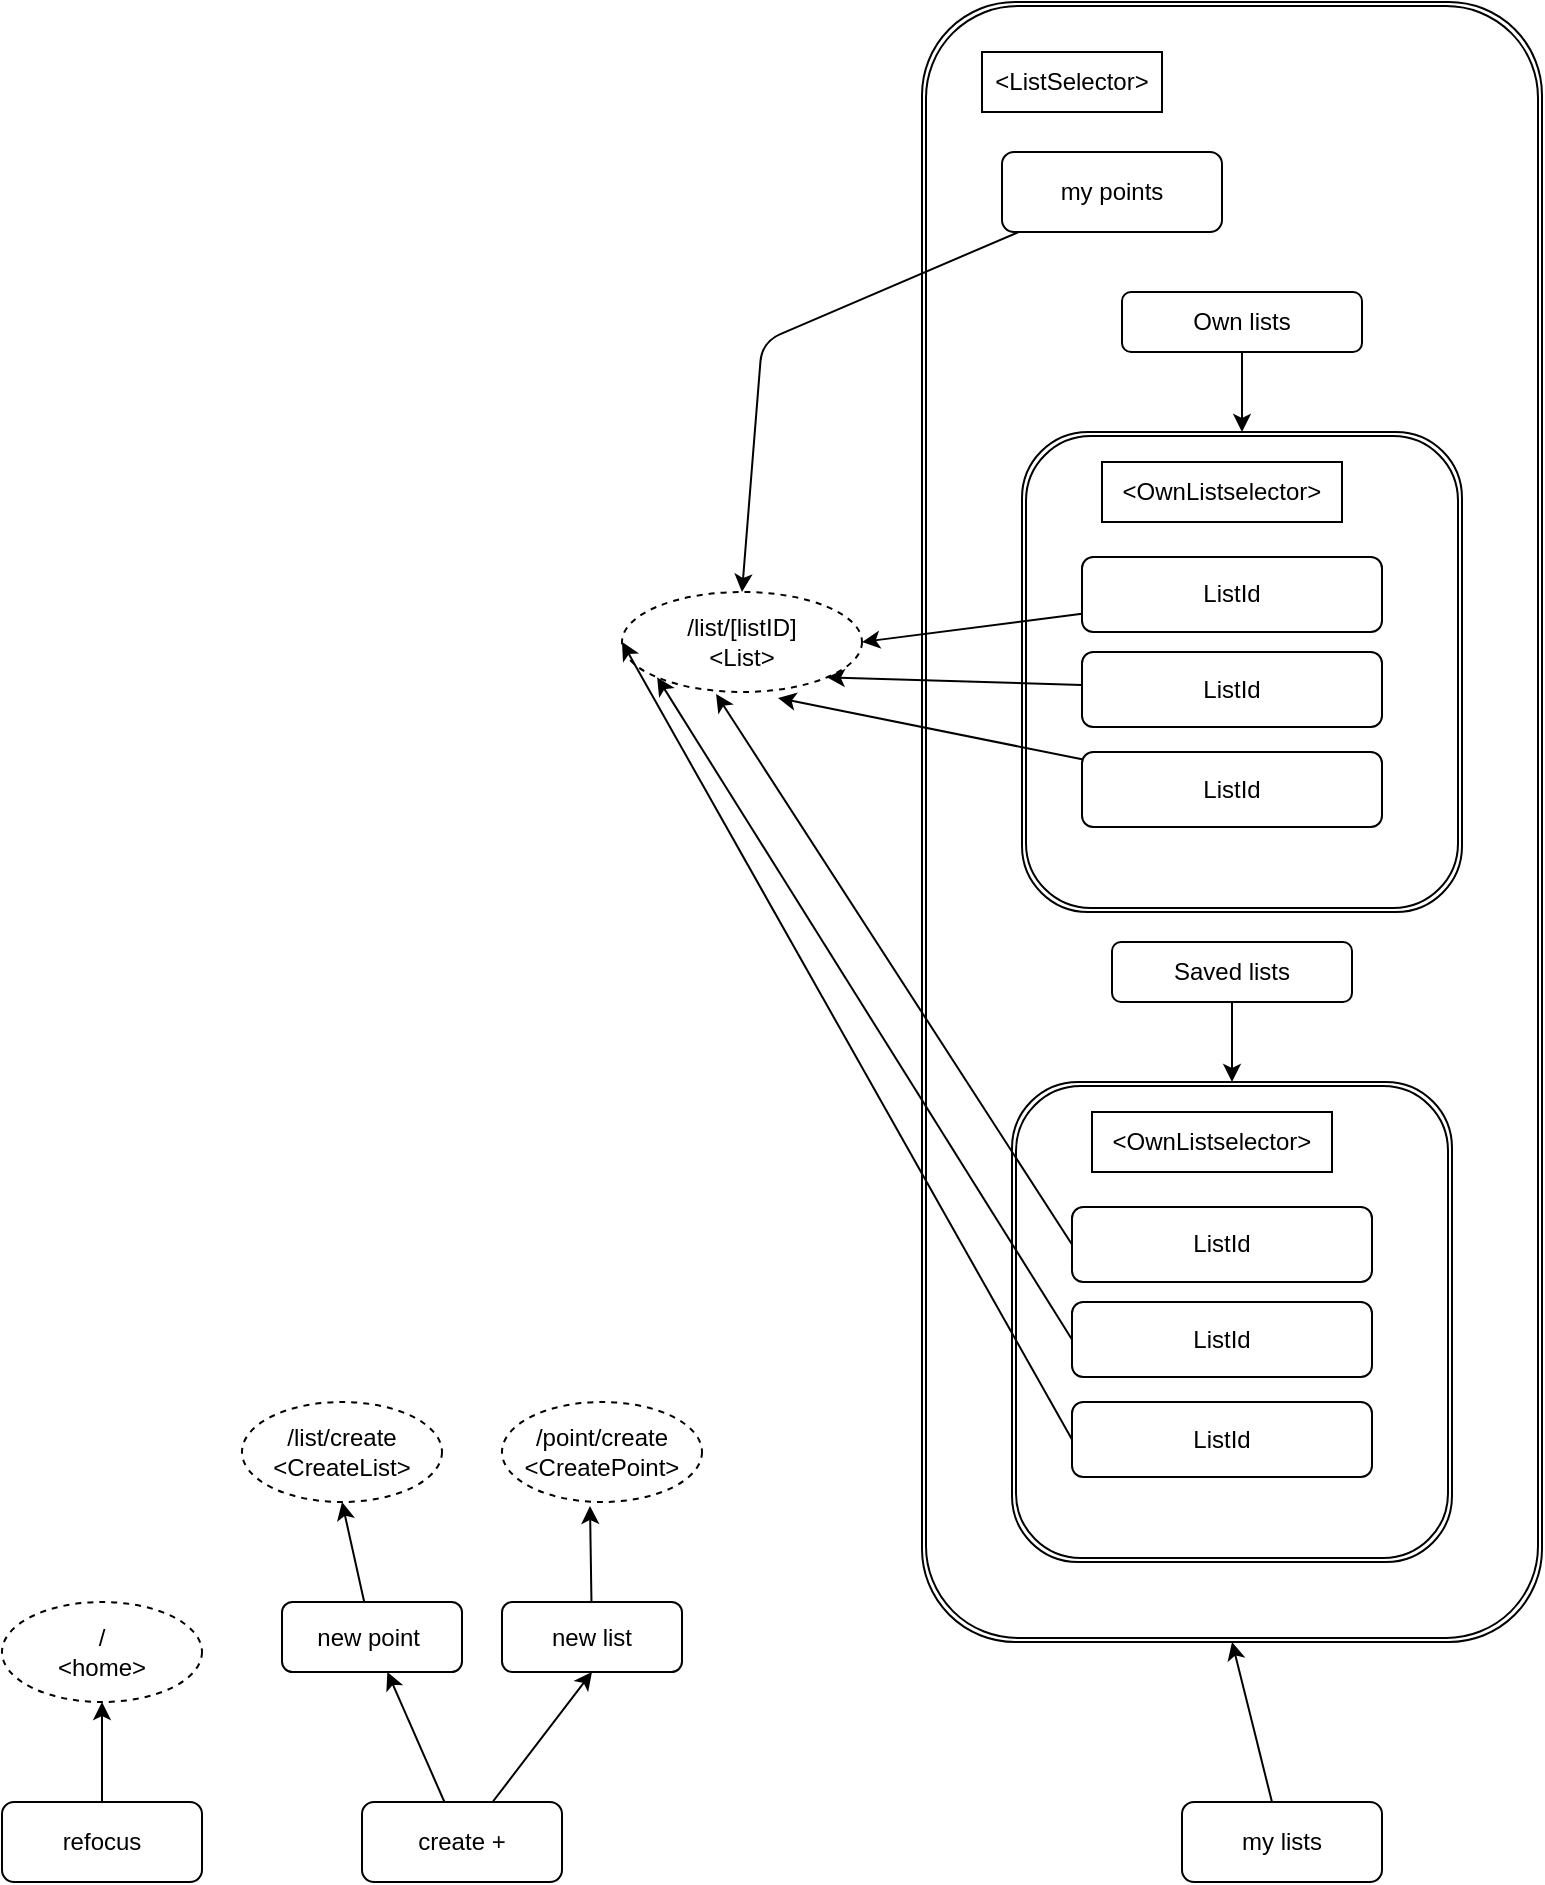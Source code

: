 <mxfile>
    <diagram id="XHqsloiVqfggMqqAQce6" name="Page-1">
        <mxGraphModel dx="1155" dy="563" grid="1" gridSize="10" guides="1" tooltips="1" connect="1" arrows="1" fold="1" page="1" pageScale="1" pageWidth="827" pageHeight="1169" math="0" shadow="0">
            <root>
                <mxCell id="0"/>
                <mxCell id="1" parent="0"/>
                <mxCell id="3" style="edgeStyle=none;html=1;" edge="1" parent="1" source="2" target="4">
                    <mxGeometry relative="1" as="geometry">
                        <mxPoint x="60" y="960" as="targetPoint"/>
                    </mxGeometry>
                </mxCell>
                <mxCell id="2" value="refocus" style="rounded=1;whiteSpace=wrap;html=1;" vertex="1" parent="1">
                    <mxGeometry x="10" y="1050" width="100" height="40" as="geometry"/>
                </mxCell>
                <mxCell id="4" value="/&lt;br&gt;&amp;lt;home&amp;gt;" style="ellipse;whiteSpace=wrap;html=1;dashed=1;" vertex="1" parent="1">
                    <mxGeometry x="10" y="950" width="100" height="50" as="geometry"/>
                </mxCell>
                <mxCell id="6" style="edgeStyle=none;html=1;entryX=0.5;entryY=1;entryDx=0;entryDy=0;" edge="1" parent="1" source="5" target="9">
                    <mxGeometry relative="1" as="geometry">
                        <mxPoint x="310" y="980" as="targetPoint"/>
                    </mxGeometry>
                </mxCell>
                <mxCell id="7" style="edgeStyle=none;html=1;" edge="1" parent="1" source="5" target="8">
                    <mxGeometry relative="1" as="geometry">
                        <mxPoint x="190" y="980" as="targetPoint"/>
                    </mxGeometry>
                </mxCell>
                <mxCell id="5" value="create +" style="rounded=1;whiteSpace=wrap;html=1;" vertex="1" parent="1">
                    <mxGeometry x="190" y="1050" width="100" height="40" as="geometry"/>
                </mxCell>
                <mxCell id="15" style="edgeStyle=none;html=1;entryX=0.5;entryY=1;entryDx=0;entryDy=0;" edge="1" parent="1" source="8" target="12">
                    <mxGeometry relative="1" as="geometry"/>
                </mxCell>
                <mxCell id="8" value="new point&amp;nbsp;" style="rounded=1;whiteSpace=wrap;html=1;" vertex="1" parent="1">
                    <mxGeometry x="150" y="950" width="90" height="35" as="geometry"/>
                </mxCell>
                <mxCell id="14" style="edgeStyle=none;html=1;entryX=0.44;entryY=1.04;entryDx=0;entryDy=0;entryPerimeter=0;" edge="1" parent="1" source="9" target="13">
                    <mxGeometry relative="1" as="geometry"/>
                </mxCell>
                <mxCell id="9" value="new list" style="rounded=1;whiteSpace=wrap;html=1;" vertex="1" parent="1">
                    <mxGeometry x="260" y="950" width="90" height="35" as="geometry"/>
                </mxCell>
                <mxCell id="11" style="edgeStyle=none;html=1;entryX=0.5;entryY=1;entryDx=0;entryDy=0;" edge="1" parent="1" source="10" target="17">
                    <mxGeometry relative="1" as="geometry">
                        <mxPoint x="650" y="1020" as="targetPoint"/>
                    </mxGeometry>
                </mxCell>
                <mxCell id="10" value="my lists" style="rounded=1;whiteSpace=wrap;html=1;" vertex="1" parent="1">
                    <mxGeometry x="600" y="1050" width="100" height="40" as="geometry"/>
                </mxCell>
                <mxCell id="12" value="/list/create&lt;br&gt;&amp;lt;CreateList&amp;gt;" style="ellipse;whiteSpace=wrap;html=1;dashed=1;" vertex="1" parent="1">
                    <mxGeometry x="130" y="850" width="100" height="50" as="geometry"/>
                </mxCell>
                <mxCell id="13" value="/point/create&lt;br&gt;&amp;lt;CreatePoint&amp;gt;" style="ellipse;whiteSpace=wrap;html=1;dashed=1;" vertex="1" parent="1">
                    <mxGeometry x="260" y="850" width="100" height="50" as="geometry"/>
                </mxCell>
                <mxCell id="17" value="" style="shape=ext;double=1;rounded=1;whiteSpace=wrap;html=1;" vertex="1" parent="1">
                    <mxGeometry x="470" y="150" width="310" height="820" as="geometry"/>
                </mxCell>
                <mxCell id="19" value="&amp;lt;ListSelector&amp;gt;" style="rounded=0;whiteSpace=wrap;html=1;" vertex="1" parent="1">
                    <mxGeometry x="500" y="175" width="90" height="30" as="geometry"/>
                </mxCell>
                <mxCell id="29" value="" style="shape=ext;double=1;rounded=1;whiteSpace=wrap;html=1;" vertex="1" parent="1">
                    <mxGeometry x="520" y="365" width="220" height="240" as="geometry"/>
                </mxCell>
                <mxCell id="22" value="&amp;lt;OwnListselector&amp;gt;" style="rounded=0;whiteSpace=wrap;html=1;" vertex="1" parent="1">
                    <mxGeometry x="560" y="380" width="120" height="30" as="geometry"/>
                </mxCell>
                <mxCell id="28" style="edgeStyle=none;html=1;entryX=0.5;entryY=0;entryDx=0;entryDy=0;" edge="1" parent="1" source="25" target="26">
                    <mxGeometry relative="1" as="geometry">
                        <Array as="points">
                            <mxPoint x="390" y="320"/>
                        </Array>
                    </mxGeometry>
                </mxCell>
                <mxCell id="25" value="my points" style="rounded=1;whiteSpace=wrap;html=1;" vertex="1" parent="1">
                    <mxGeometry x="510" y="225" width="110" height="40" as="geometry"/>
                </mxCell>
                <mxCell id="26" value="/list/[listID]&lt;br&gt;&amp;lt;List&amp;gt;" style="ellipse;whiteSpace=wrap;html=1;dashed=1;" vertex="1" parent="1">
                    <mxGeometry x="320" y="445" width="120" height="50" as="geometry"/>
                </mxCell>
                <mxCell id="31" style="edgeStyle=none;html=1;entryX=0.5;entryY=0;entryDx=0;entryDy=0;" edge="1" parent="1" source="30" target="29">
                    <mxGeometry relative="1" as="geometry"/>
                </mxCell>
                <mxCell id="30" value="Own lists" style="rounded=1;whiteSpace=wrap;html=1;" vertex="1" parent="1">
                    <mxGeometry x="570" y="295" width="120" height="30" as="geometry"/>
                </mxCell>
                <mxCell id="42" style="edgeStyle=none;html=1;entryX=1;entryY=0.5;entryDx=0;entryDy=0;" edge="1" parent="1" source="32" target="26">
                    <mxGeometry relative="1" as="geometry"/>
                </mxCell>
                <mxCell id="32" value="ListId" style="rounded=1;whiteSpace=wrap;html=1;" vertex="1" parent="1">
                    <mxGeometry x="550" y="427.5" width="150" height="37.5" as="geometry"/>
                </mxCell>
                <mxCell id="43" style="edgeStyle=none;html=1;entryX=1;entryY=1;entryDx=0;entryDy=0;" edge="1" parent="1" source="33" target="26">
                    <mxGeometry relative="1" as="geometry">
                        <mxPoint x="440" y="470" as="targetPoint"/>
                    </mxGeometry>
                </mxCell>
                <mxCell id="33" value="ListId" style="rounded=1;whiteSpace=wrap;html=1;" vertex="1" parent="1">
                    <mxGeometry x="550" y="475" width="150" height="37.5" as="geometry"/>
                </mxCell>
                <mxCell id="44" style="edgeStyle=none;html=1;entryX=0.65;entryY=1.06;entryDx=0;entryDy=0;entryPerimeter=0;" edge="1" parent="1" source="34" target="26">
                    <mxGeometry relative="1" as="geometry"/>
                </mxCell>
                <mxCell id="34" value="ListId" style="rounded=1;whiteSpace=wrap;html=1;" vertex="1" parent="1">
                    <mxGeometry x="550" y="525" width="150" height="37.5" as="geometry"/>
                </mxCell>
                <mxCell id="35" value="" style="shape=ext;double=1;rounded=1;whiteSpace=wrap;html=1;" vertex="1" parent="1">
                    <mxGeometry x="515" y="690" width="220" height="240" as="geometry"/>
                </mxCell>
                <mxCell id="36" value="&amp;lt;OwnListselector&amp;gt;" style="rounded=0;whiteSpace=wrap;html=1;" vertex="1" parent="1">
                    <mxGeometry x="555" y="705" width="120" height="30" as="geometry"/>
                </mxCell>
                <mxCell id="37" style="edgeStyle=none;html=1;entryX=0.5;entryY=0;entryDx=0;entryDy=0;" edge="1" parent="1" source="38" target="35">
                    <mxGeometry relative="1" as="geometry"/>
                </mxCell>
                <mxCell id="38" value="Saved lists" style="rounded=1;whiteSpace=wrap;html=1;" vertex="1" parent="1">
                    <mxGeometry x="565" y="620" width="120" height="30" as="geometry"/>
                </mxCell>
                <mxCell id="45" style="edgeStyle=none;html=1;entryX=0.392;entryY=1.02;entryDx=0;entryDy=0;entryPerimeter=0;exitX=0;exitY=0.5;exitDx=0;exitDy=0;" edge="1" parent="1" source="39" target="26">
                    <mxGeometry relative="1" as="geometry">
                        <mxPoint x="603" y="753" as="sourcePoint"/>
                    </mxGeometry>
                </mxCell>
                <mxCell id="39" value="ListId" style="rounded=1;whiteSpace=wrap;html=1;" vertex="1" parent="1">
                    <mxGeometry x="545" y="752.5" width="150" height="37.5" as="geometry"/>
                </mxCell>
                <mxCell id="47" style="edgeStyle=none;html=1;entryX=0;entryY=1;entryDx=0;entryDy=0;exitX=0;exitY=0.5;exitDx=0;exitDy=0;" edge="1" parent="1" source="40" target="26">
                    <mxGeometry relative="1" as="geometry"/>
                </mxCell>
                <mxCell id="40" value="ListId" style="rounded=1;whiteSpace=wrap;html=1;" vertex="1" parent="1">
                    <mxGeometry x="545" y="800" width="150" height="37.5" as="geometry"/>
                </mxCell>
                <mxCell id="48" style="edgeStyle=none;html=1;entryX=0;entryY=0.5;entryDx=0;entryDy=0;exitX=0;exitY=0.5;exitDx=0;exitDy=0;" edge="1" parent="1" source="41" target="26">
                    <mxGeometry relative="1" as="geometry"/>
                </mxCell>
                <mxCell id="41" value="ListId" style="rounded=1;whiteSpace=wrap;html=1;" vertex="1" parent="1">
                    <mxGeometry x="545" y="850" width="150" height="37.5" as="geometry"/>
                </mxCell>
            </root>
        </mxGraphModel>
    </diagram>
</mxfile>